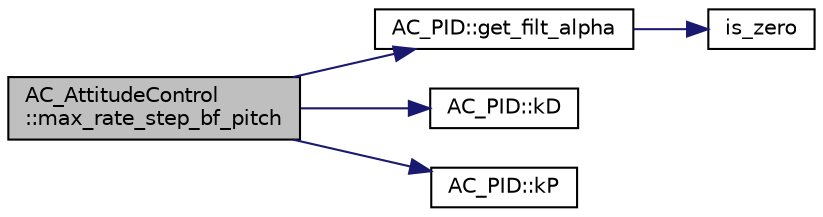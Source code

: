 digraph "AC_AttitudeControl::max_rate_step_bf_pitch"
{
 // INTERACTIVE_SVG=YES
  edge [fontname="Helvetica",fontsize="10",labelfontname="Helvetica",labelfontsize="10"];
  node [fontname="Helvetica",fontsize="10",shape=record];
  rankdir="LR";
  Node1 [label="AC_AttitudeControl\l::max_rate_step_bf_pitch",height=0.2,width=0.4,color="black", fillcolor="grey75", style="filled" fontcolor="black"];
  Node1 -> Node2 [color="midnightblue",fontsize="10",style="solid",fontname="Helvetica"];
  Node2 [label="AC_PID::get_filt_alpha",height=0.2,width=0.4,color="black", fillcolor="white", style="filled",URL="$classAC__PID.html#ac12ffbd4fd053c6152d403b69e07b8e1"];
  Node2 -> Node3 [color="midnightblue",fontsize="10",style="solid",fontname="Helvetica"];
  Node3 [label="is_zero",height=0.2,width=0.4,color="black", fillcolor="white", style="filled",URL="$AP__Math_8h.html#a108b79eeb35c5d58f324458ec9e1e9f2"];
  Node1 -> Node4 [color="midnightblue",fontsize="10",style="solid",fontname="Helvetica"];
  Node4 [label="AC_PID::kD",height=0.2,width=0.4,color="black", fillcolor="white", style="filled",URL="$classAC__PID.html#a071b5199b1b8d526dde58c4ea4609e14"];
  Node1 -> Node5 [color="midnightblue",fontsize="10",style="solid",fontname="Helvetica"];
  Node5 [label="AC_PID::kP",height=0.2,width=0.4,color="black", fillcolor="white", style="filled",URL="$classAC__PID.html#a98526d0e4aa40c016ba339b41654c5f5"];
}
